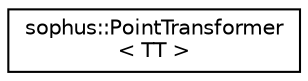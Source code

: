 digraph "Graphical Class Hierarchy"
{
 // LATEX_PDF_SIZE
  edge [fontname="Helvetica",fontsize="10",labelfontname="Helvetica",labelfontsize="10"];
  node [fontname="Helvetica",fontsize="10",shape=record];
  rankdir="LR";
  Node0 [label="sophus::PointTransformer\l\< TT \>",height=0.2,width=0.4,color="black", fillcolor="white", style="filled",URL="$classsophus_1_1_point_transformer.html",tooltip="Functor to efficiently transform a number of point given a Se3 pose."];
}
